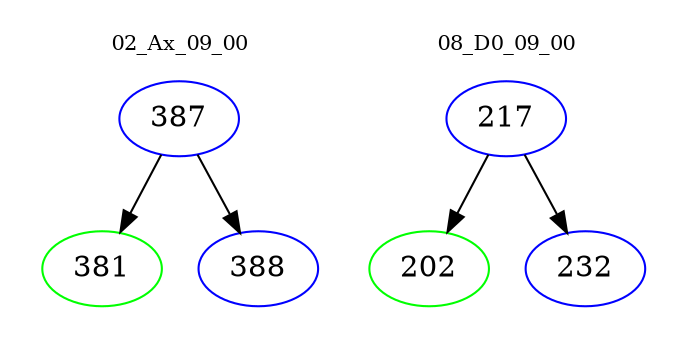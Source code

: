 digraph{
subgraph cluster_0 {
color = white
label = "02_Ax_09_00";
fontsize=10;
T0_387 [label="387", color="blue"]
T0_387 -> T0_381 [color="black"]
T0_381 [label="381", color="green"]
T0_387 -> T0_388 [color="black"]
T0_388 [label="388", color="blue"]
}
subgraph cluster_1 {
color = white
label = "08_D0_09_00";
fontsize=10;
T1_217 [label="217", color="blue"]
T1_217 -> T1_202 [color="black"]
T1_202 [label="202", color="green"]
T1_217 -> T1_232 [color="black"]
T1_232 [label="232", color="blue"]
}
}
